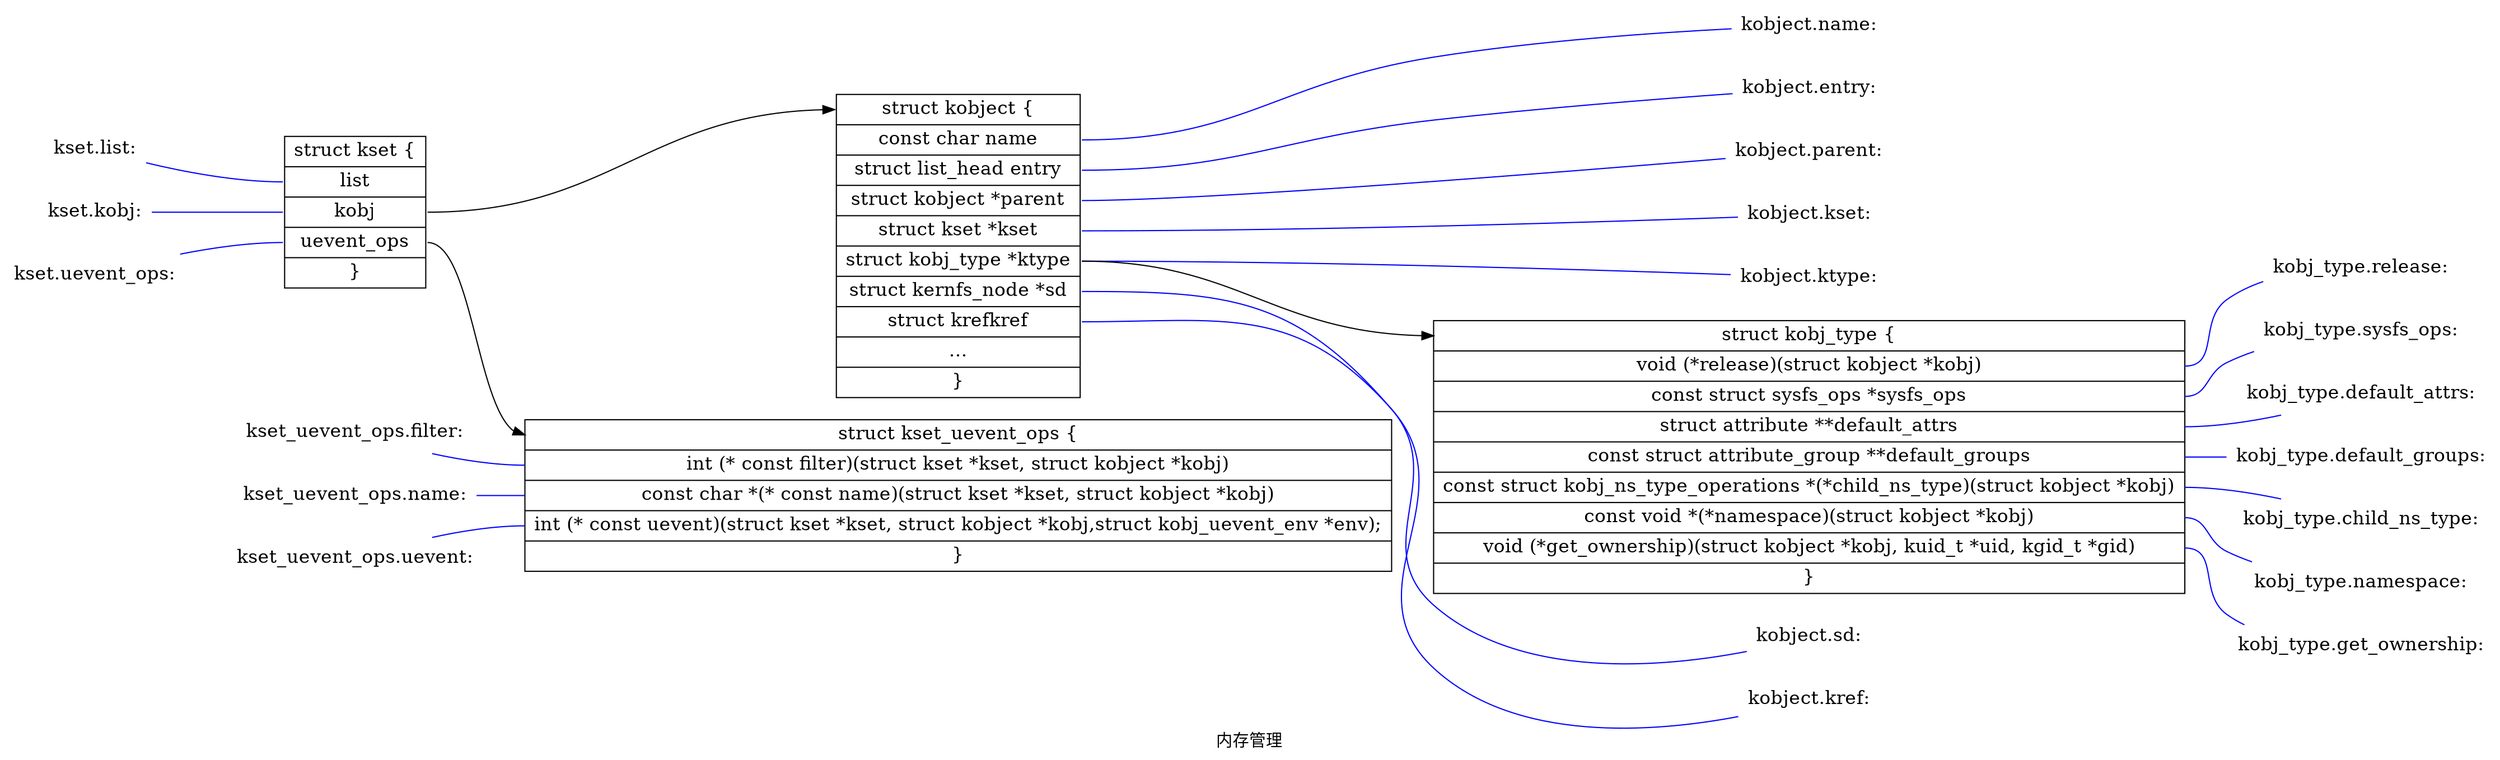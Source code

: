 digraph g {
label = "内存管理"
graph [
rankdir = "LR"
];
node [
fontsize = "16"
shape = "ellipse"

];
edge [
];


"kset" [
label = "<f0> struct kset \{ | <f1> list| <f2> kobj| <f3> uevent_ops | <f4> \}"
shape = "record"

];

"kset_f1_plain" [
label = "kset.list:"
shape = "plaintext"
];
"kset_f2_plain" [
label = "kset.kobj:"
shape = "plaintext"
];

"kset_f3_plain" [
label = "kset.uevent_ops:"
shape = "plaintext"
];

"kset_f1_plain" -> "kset":f1  [
dir = "none"
color = "blue"
id = 10
];
"kset_f2_plain" -> "kset":f2 [
dir = "none"
color = "blue"
id = 11
];
"kset_f3_plain" -> "kset":f3 [
dir = "none"
color = "blue"
id = 12
];


"kobject" [
label = "<f0> struct kobject \{ | <f1> const char name| <f2> struct list_head entry| <f3> struct kobject  *parent| <f4> struct kset  *kset | <f5> struct kobj_type  *ktype | <f6> struct kernfs_node *sd | <f7> struct kref		kref | <f8> ... | <f9> \}"
shape = "record"
];
"kobject_f1_plain" [
label = "kobject.name:"
shape = "plaintext"
];
"kobject_f2_plain" [
label = "kobject.entry:"
shape = "plaintext"
];


"kobject_f3_plain" [
label = "kobject.parent:"
shape = "plaintext"
];

"kobject_f4_plain" [
label = "kobject.kset:"
shape = "plaintext"
];

"kobject_f5_plain" [
label = "kobject.ktype:"
shape = "plaintext"
];

"kobject_f6_plain" [
label = "kobject.sd:"
shape = "plaintext"
];

"kobject_f7_plain" [
label = "kobject.kref:"
shape = "plaintext"
];



"kobject":f1 -> "kobject_f1_plain"[
dir = "none"
color = "blue"
id = 13
];


"kobject":f2 -> "kobject_f2_plain"[
dir = "none"
color = "blue"
id = 14
];
"kobject":f3 -> "kobject_f3_plain"[
dir = "none"
color = "blue"
id = 15
];
"kobject":f4 -> "kobject_f4_plain"[
dir = "none"
color = "blue"
id = 16
];
"kobject":f5 -> "kobject_f5_plain"[
dir = "none"
color = "blue"
id = 17
];
"kobject":f6 -> "kobject_f6_plain"[
dir = "none"
color = "blue"
id = 18
];
"kobject":f7 -> "kobject_f7_plain"[
dir = "none"
color = "blue"
id = 19
];


"kobj_type" [
label = "<f0> struct kobj_type \{ | <f1> void (*release)(struct kobject *kobj) | <f2> const struct sysfs_ops *sysfs_ops | <f3> struct attribute **default_attrs | <f4> const struct attribute_group **default_groups  | <f5> const struct kobj_ns_type_operations *(*child_ns_type)(struct kobject *kobj) | <f6> const void *(*namespace)(struct kobject *kobj) | <f7> void (*get_ownership)(struct kobject *kobj, kuid_t *uid, kgid_t *gid)  | <f8> \}"
shape = "record"
];

"kobj_type_f1_plain" [
label = "kobj_type.release:"
shape = "plaintext"
];

"kobj_type_f2_plain" [
label = "kobj_type.sysfs_ops:"
shape = "plaintext"
];



"kobj_type_f3_plain" [
label = "kobj_type.default_attrs:"
shape = "plaintext"
];

"kobj_type_f4_plain" [
label = "kobj_type.default_groups:"
shape = "plaintext"
];


"kobj_type_f5_plain" [
label = "kobj_type.child_ns_type:"
shape = "plaintext"
];

"kobj_type_f6_plain" [
label = "kobj_type.namespace:"
shape = "plaintext"
];

"kobj_type_f7_plain" [
label = "kobj_type.get_ownership:"
shape = "plaintext"
];

"kobj_type":f1 -> "kobj_type_f1_plain" [
dir = "none"
color = "blue"
id = 20
];

"kobj_type":f2 -> "kobj_type_f2_plain" [
dir = "none"
color = "blue"
id = 20
];
"kobj_type":f3 -> "kobj_type_f3_plain" [
dir = "none"
color = "blue"
id = 20
];
"kobj_type":f4 -> "kobj_type_f4_plain" [
dir = "none"
color = "blue"
id = 20
];

"kobj_type":f5 -> "kobj_type_f5_plain" [
dir = "none"
color = "blue"
id = 20
];
"kobj_type":f6 -> "kobj_type_f6_plain" [
dir = "none"
color = "blue"
id = 20
];
"kobj_type":f7 -> "kobj_type_f7_plain" [
dir = "none"
color = "blue"
id = 20
];

"kset_uevent_ops" [
label = "<f0> struct kset_uevent_ops \{ | <f1> int (* const filter)(struct kset *kset, struct kobject *kobj) | <f2> const char *(* const name)(struct kset *kset, struct kobject *kobj) | <f3> int (* const uevent)(struct kset *kset, struct kobject *kobj,struct kobj_uevent_env *env);| <f4> \}"
shape = "record"
];


"kset_uevent_ops_f1_plain" [
label = "kset_uevent_ops.filter:"
shape = "plaintext"
];



"kset_uevent_ops_f2_plain" [
label = "kset_uevent_ops.name:"
shape = "plaintext"
];
"kset_uevent_ops_f3_plain" [
label = "kset_uevent_ops.uevent:"
shape = "plaintext"
];

"kset_uevent_ops_f1_plain" -> "kset_uevent_ops":f1  [
dir = "none"
color = "blue"
id = 30
];

"kset_uevent_ops_f2_plain" -> "kset_uevent_ops":f2 [
dir = "none"
color = "blue"
id = 30
];

"kset_uevent_ops_f3_plain" -> "kset_uevent_ops":f3 [
dir = "none"
color = "blue"
id = 30
];


"kset":f2 -> "kobject":f0 [
id = 1
];

"kset":f3 -> "kset_uevent_ops":f0 [
id = 2
];

"kobject":f5 -> "kobj_type":f0 [
id = 3
];









}
